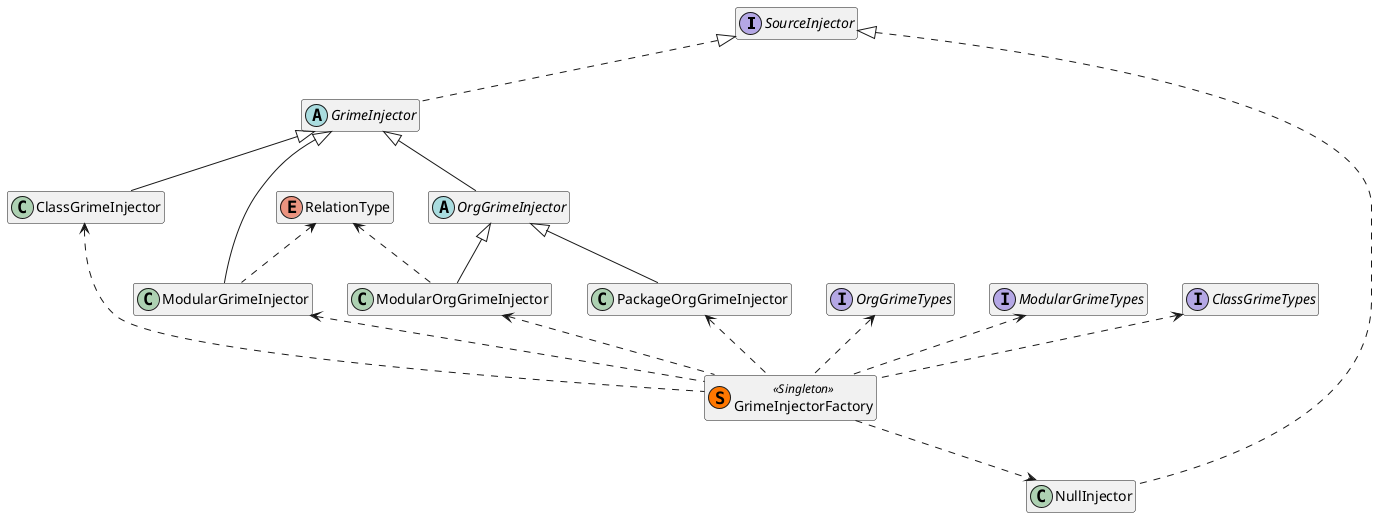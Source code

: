@startuml

interface SourceInjector
abstract class GrimeInjector
'abstract class RotInjector
class NullInjector

'Grime
class ModularGrimeInjector
class ClassGrimeInjector
abstract class OrgGrimeInjector
class PackageOrgGrimeInjector
class ModularOrgGrimeInjector
enum RelationType
class GrimeInjectorFactory << (S,#FF7700) Singleton >>
interface OrgGrimeTypes
interface ModularGrimeTypes
interface ClassGrimeTypes

'Rot

'Relations
SourceInjector <|.. GrimeInjector
'SourceInjector <|.. RotInjector
SourceInjector <|.. NullInjector

GrimeInjector <|-- ModularGrimeInjector
GrimeInjector <|-- ClassGrimeInjector
GrimeInjector <|-- OrgGrimeInjector
OrgGrimeInjector <|-- PackageOrgGrimeInjector
OrgGrimeInjector <|-- ModularOrgGrimeInjector
RelationType <.. ModularGrimeInjector
RelationType <.. ModularOrgGrimeInjector
GrimeInjectorFactory .u.> ModularGrimeInjector
GrimeInjectorFactory .u.> ClassGrimeInjector
GrimeInjectorFactory .u.> ModularOrgGrimeInjector
GrimeInjectorFactory .u.> PackageOrgGrimeInjector
GrimeInjectorFactory ..> NullInjector
ClassGrimeTypes <.d. GrimeInjectorFactory
ModularGrimeTypes <.d. GrimeInjectorFactory
OrgGrimeTypes <.d. GrimeInjectorFactory

hide members
@enduml